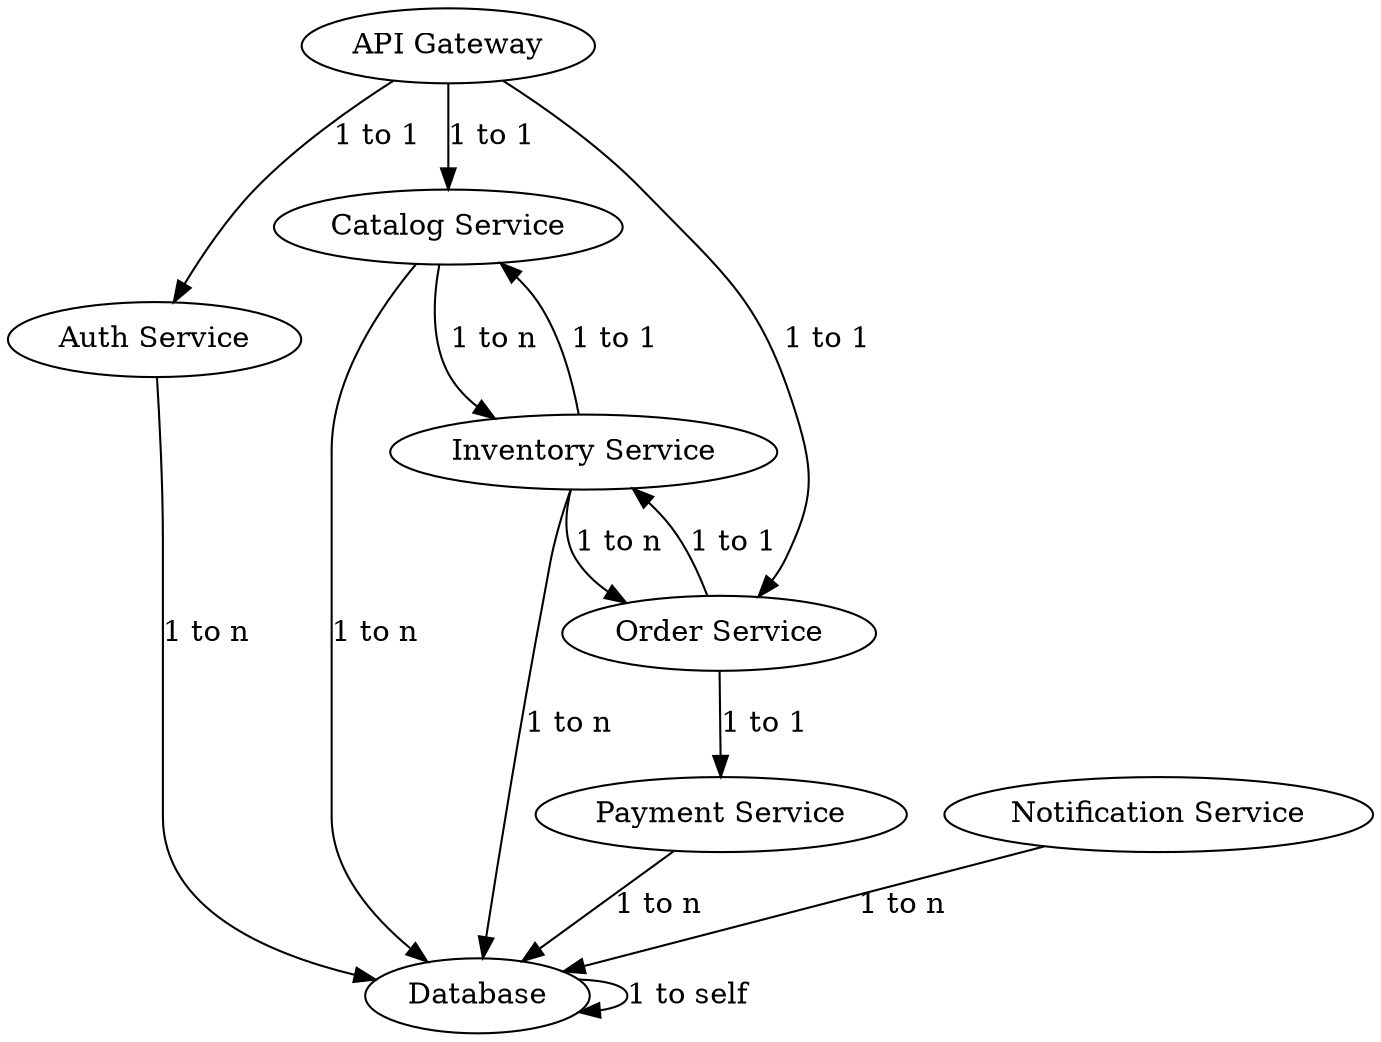 digraph ECommerce {
    APIGateway [label="API Gateway", func="one(AuthService) & one(CatalogService) & one(OrderService)", instances=2];
    AuthService [label="Auth Service", func="one", instances=2];
    CatalogService [label="Catalog Service", func="majority", instances=2];
    OrderService [label="Order Service", func="majority(OrderService) | one(NotificationService)", instances=3];
    InventoryService [label="Inventory Service", func="one", instances=2];
    PaymentService [label="Payment Service", func="one", instances=2];
    NotificationService [label="Notification Service", func="one", instances=2];
    Database [label="Database", func="one", instances=2];

    // Edges
    APIGateway -> AuthService [label="1 to 1"];
    APIGateway -> CatalogService [label="1 to 1"];
    APIGateway -> OrderService [label="1 to 1"];
    OrderService -> InventoryService [label="1 to 1"];
    OrderService -> PaymentService [label="1 to 1"];
    PaymentService -> Database [label="1 to n"];
    CatalogService -> Database [label="1 to n"];
    CatalogService -> InventoryService [label="1 to n"];
    InventoryService -> CatalogService [label="1 to 1"];
    InventoryService -> Database [label="1 to n"];
    InventoryService -> OrderService [label="1 to n"];
    NotificationService -> Database [label="1 to n"];
    AuthService -> Database [label="1 to n"];
    Database -> Database [label="1 to self"];
}

